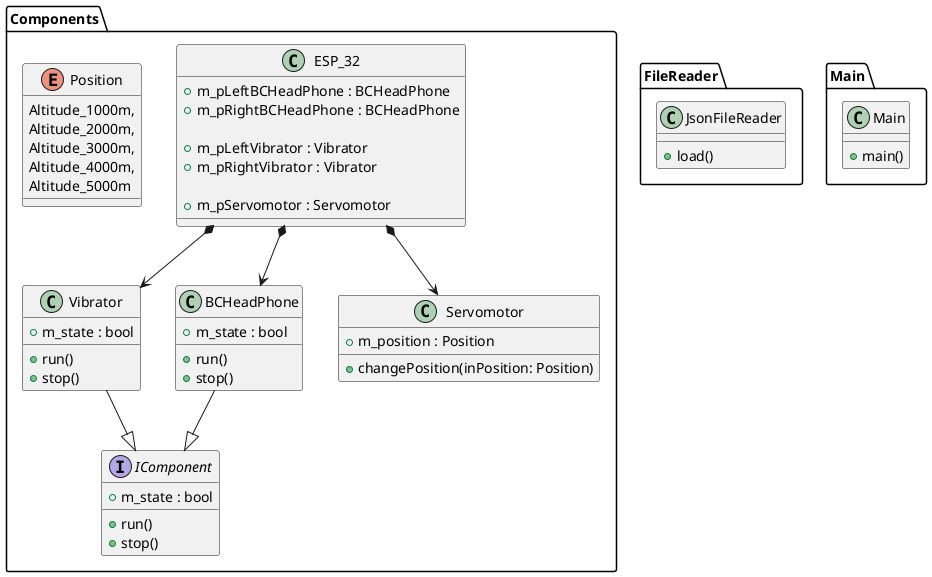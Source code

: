 @startuml embedded_class

package "Components" {
    interface IComponent {
        +run()
        +stop()

        +m_state : bool
    }

    class Vibrator {
        +run()
        +stop()

        +m_state : bool
    }

    class BCHeadPhone {
        +run()
        +stop()

        +m_state : bool
    }

    class Servomotor {
        +changePosition(inPosition: Position)

        +m_position : Position
    }

    class ESP_32 {

        +m_pLeftBCHeadPhone : BCHeadPhone
        +m_pRightBCHeadPhone : BCHeadPhone

        +m_pLeftVibrator : Vibrator
        +m_pRightVibrator : Vibrator

        +m_pServomotor : Servomotor
    }

    enum Position
    {
        Altitude_1000m,
        Altitude_2000m,
        Altitude_3000m,
        Altitude_4000m,
        Altitude_5000m
    }
    
}

package "FileReader" {
    class JsonFileReader {
        +load()
    }
}

package "Main" {
    class Main {
        +main()
    }
}

Vibrator --|> IComponent
BCHeadPhone --|> IComponent

ESP_32 *--> BCHeadPhone
ESP_32 *--> Vibrator
ESP_32 *--> Servomotor